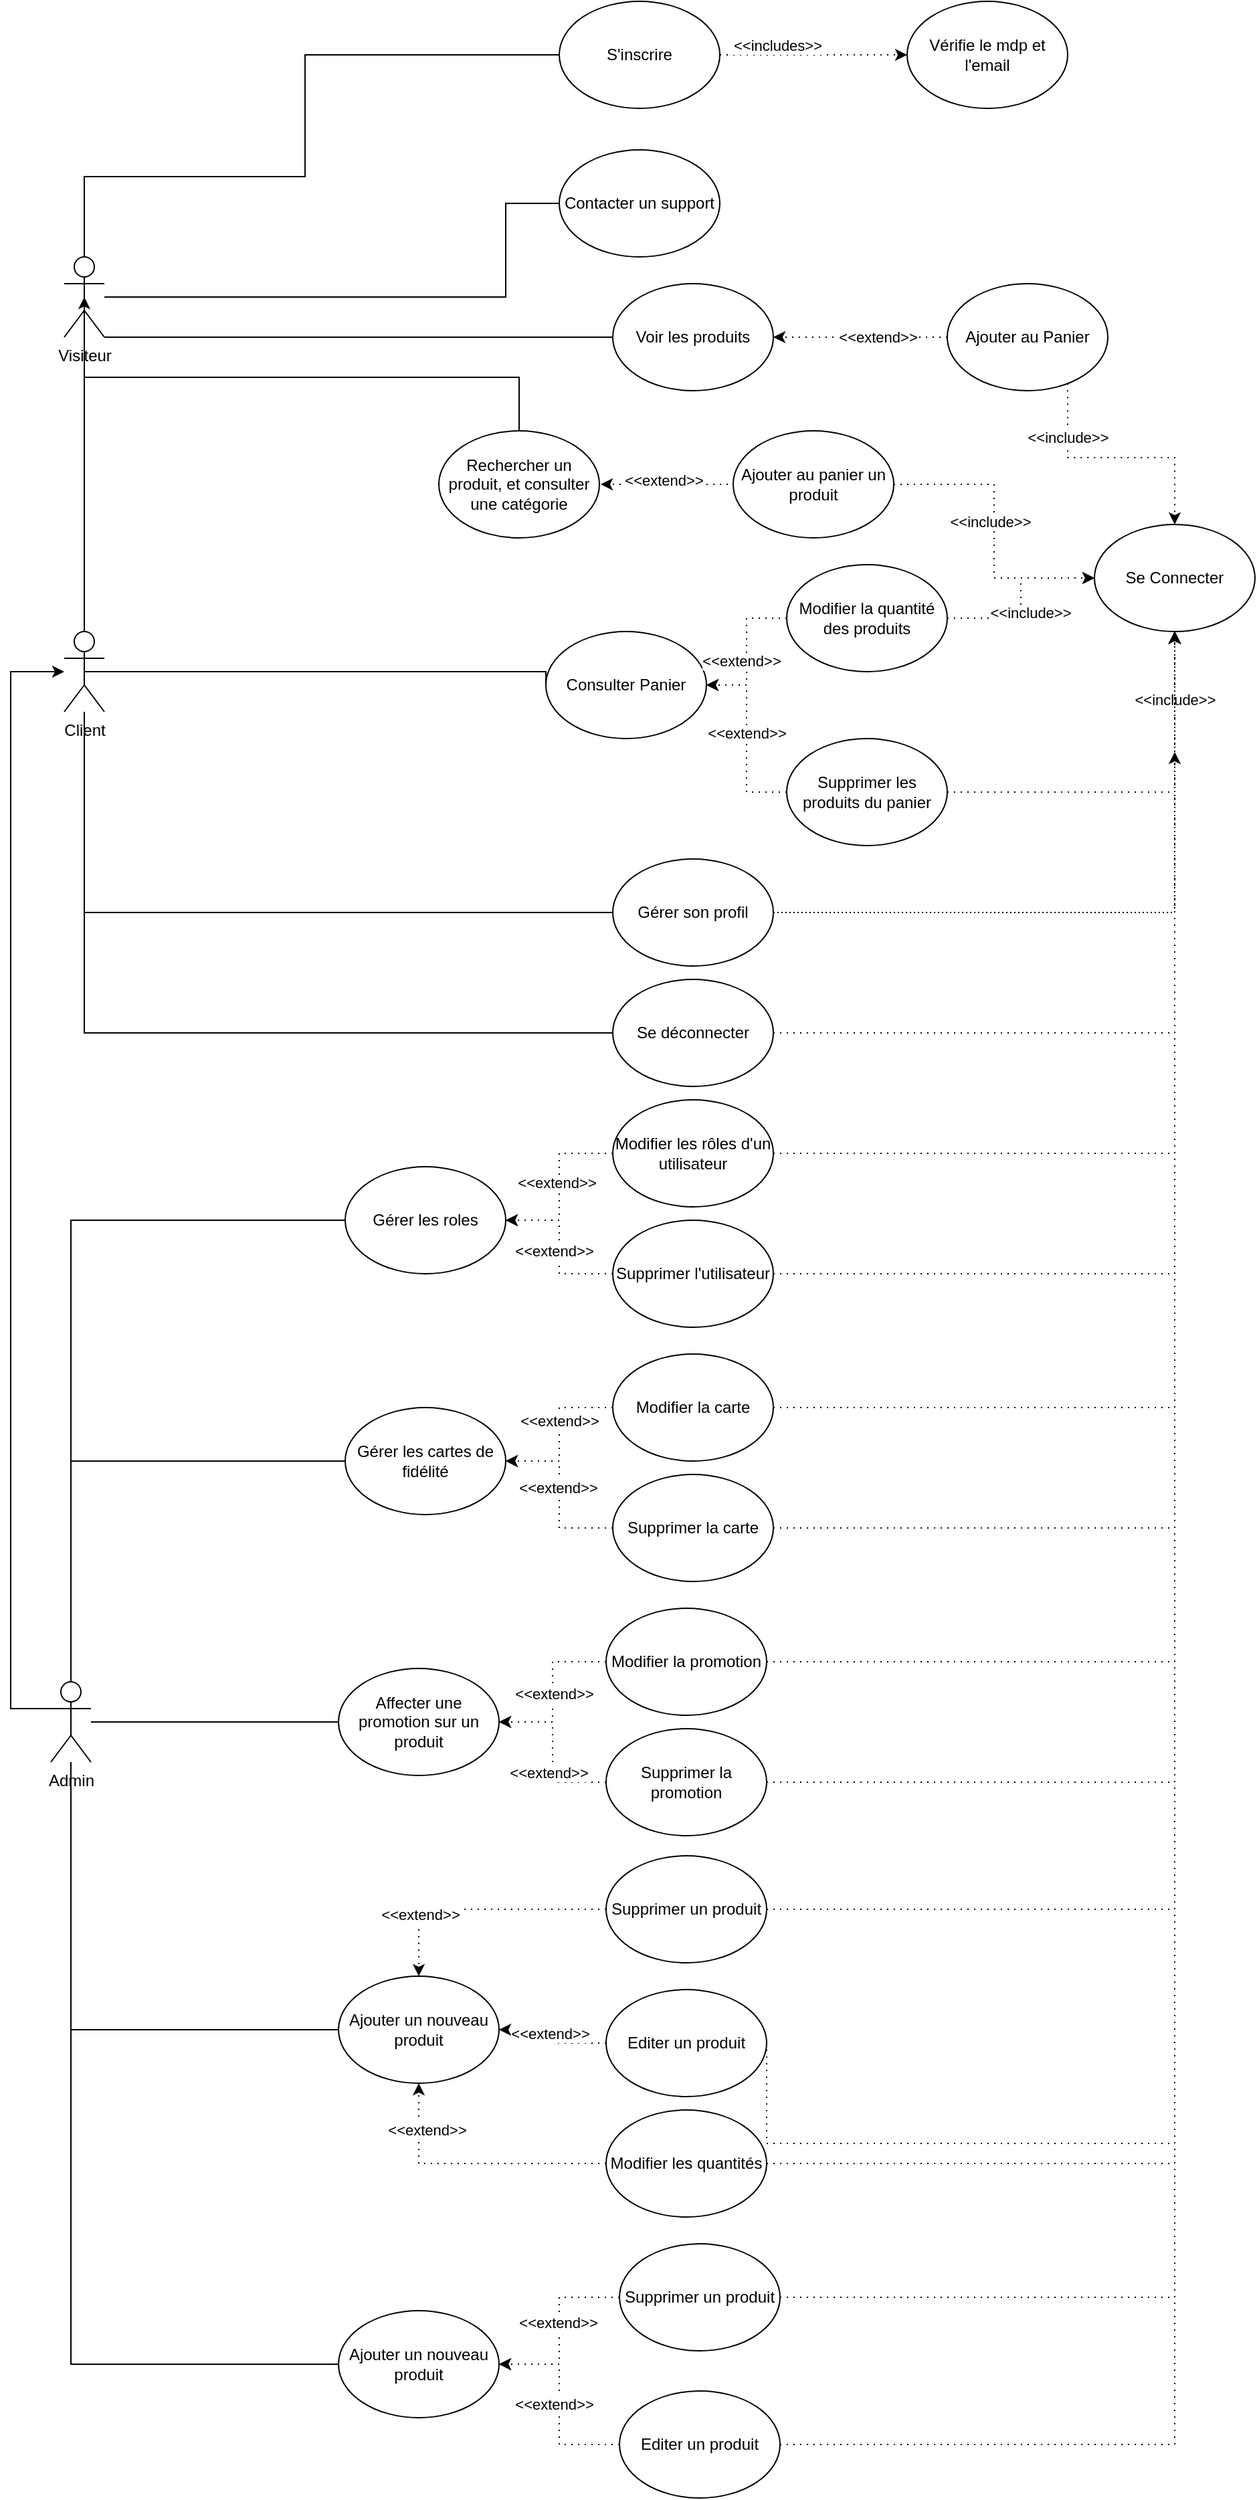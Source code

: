 <mxfile version="24.2.5" type="device">
  <diagram name="Page-1" id="Z8orhRkLqQDL-UpB7b5L">
    <mxGraphModel dx="1932" dy="654" grid="1" gridSize="10" guides="1" tooltips="1" connect="1" arrows="1" fold="1" page="1" pageScale="1" pageWidth="827" pageHeight="1169" math="0" shadow="0">
      <root>
        <mxCell id="0" />
        <mxCell id="1" parent="0" />
        <mxCell id="498raTtvgvxk05nXlv2o-9" style="edgeStyle=orthogonalEdgeStyle;rounded=0;orthogonalLoop=1;jettySize=auto;html=1;endArrow=none;endFill=0;" parent="1" source="498raTtvgvxk05nXlv2o-1" target="498raTtvgvxk05nXlv2o-8" edge="1">
          <mxGeometry relative="1" as="geometry">
            <Array as="points">
              <mxPoint x="-565" y="1220" />
              <mxPoint x="-400" y="1220" />
              <mxPoint x="-400" y="1129" />
            </Array>
          </mxGeometry>
        </mxCell>
        <mxCell id="498raTtvgvxk05nXlv2o-29" style="edgeStyle=orthogonalEdgeStyle;rounded=0;orthogonalLoop=1;jettySize=auto;html=1;endArrow=none;endFill=0;" parent="1" source="498raTtvgvxk05nXlv2o-1" target="498raTtvgvxk05nXlv2o-2" edge="1">
          <mxGeometry relative="1" as="geometry">
            <Array as="points">
              <mxPoint x="-220" y="1340" />
            </Array>
          </mxGeometry>
        </mxCell>
        <mxCell id="498raTtvgvxk05nXlv2o-36" style="edgeStyle=orthogonalEdgeStyle;rounded=0;orthogonalLoop=1;jettySize=auto;html=1;endArrow=none;endFill=0;" parent="1" source="498raTtvgvxk05nXlv2o-1" target="498raTtvgvxk05nXlv2o-35" edge="1">
          <mxGeometry relative="1" as="geometry">
            <Array as="points">
              <mxPoint x="-250" y="1310" />
            </Array>
          </mxGeometry>
        </mxCell>
        <mxCell id="-UA8gY6OwrsVHWMVVN74-12" style="edgeStyle=orthogonalEdgeStyle;rounded=0;orthogonalLoop=1;jettySize=auto;html=1;endArrow=none;endFill=0;exitX=0.5;exitY=0.5;exitDx=0;exitDy=0;exitPerimeter=0;entryX=0;entryY=0.5;entryDx=0;entryDy=0;" parent="1" source="498raTtvgvxk05nXlv2o-3" target="498raTtvgvxk05nXlv2o-6" edge="1">
          <mxGeometry relative="1" as="geometry">
            <mxPoint x="-525.16" y="1430" as="sourcePoint" />
            <mxPoint x="-114.846" y="1490" as="targetPoint" />
            <Array as="points">
              <mxPoint x="-220" y="1590" />
            </Array>
          </mxGeometry>
        </mxCell>
        <mxCell id="-UA8gY6OwrsVHWMVVN74-108" style="edgeStyle=orthogonalEdgeStyle;rounded=0;orthogonalLoop=1;jettySize=auto;html=1;endArrow=none;endFill=0;" parent="1" source="498raTtvgvxk05nXlv2o-1" target="-UA8gY6OwrsVHWMVVN74-78" edge="1">
          <mxGeometry relative="1" as="geometry">
            <Array as="points">
              <mxPoint x="-565" y="1370" />
              <mxPoint x="-240" y="1370" />
            </Array>
          </mxGeometry>
        </mxCell>
        <mxCell id="498raTtvgvxk05nXlv2o-1" value="Visiteur&lt;div&gt;&lt;br&gt;&lt;/div&gt;" style="shape=umlActor;verticalLabelPosition=bottom;verticalAlign=top;html=1;outlineConnect=0;" parent="1" vertex="1">
          <mxGeometry x="-580" y="1280" width="30" height="60" as="geometry" />
        </mxCell>
        <mxCell id="498raTtvgvxk05nXlv2o-2" value="Voir les produits" style="ellipse;whiteSpace=wrap;html=1;" parent="1" vertex="1">
          <mxGeometry x="-170" y="1300" width="120" height="80" as="geometry" />
        </mxCell>
        <mxCell id="498raTtvgvxk05nXlv2o-20" style="edgeStyle=orthogonalEdgeStyle;rounded=0;orthogonalLoop=1;jettySize=auto;html=1;endArrow=none;endFill=0;" parent="1" source="498raTtvgvxk05nXlv2o-3" target="498raTtvgvxk05nXlv2o-19" edge="1">
          <mxGeometry relative="1" as="geometry">
            <Array as="points">
              <mxPoint x="-565" y="1770" />
            </Array>
          </mxGeometry>
        </mxCell>
        <mxCell id="498raTtvgvxk05nXlv2o-3" value="Client&lt;div&gt;&lt;br&gt;&lt;/div&gt;" style="shape=umlActor;verticalLabelPosition=bottom;verticalAlign=top;html=1;outlineConnect=0;" parent="1" vertex="1">
          <mxGeometry x="-580" y="1560" width="30" height="60" as="geometry" />
        </mxCell>
        <mxCell id="498raTtvgvxk05nXlv2o-6" value="Consulter Panier" style="ellipse;whiteSpace=wrap;html=1;" parent="1" vertex="1">
          <mxGeometry x="-220" y="1560" width="120" height="80" as="geometry" />
        </mxCell>
        <mxCell id="-UA8gY6OwrsVHWMVVN74-88" style="edgeStyle=orthogonalEdgeStyle;rounded=0;orthogonalLoop=1;jettySize=auto;html=1;dashed=1;dashPattern=1 4;" parent="1" source="498raTtvgvxk05nXlv2o-8" target="-UA8gY6OwrsVHWMVVN74-84" edge="1">
          <mxGeometry relative="1" as="geometry" />
        </mxCell>
        <mxCell id="-UA8gY6OwrsVHWMVVN74-89" value="&amp;lt;&amp;lt;includes&amp;gt;&amp;gt;" style="edgeLabel;html=1;align=center;verticalAlign=middle;resizable=0;points=[];" parent="-UA8gY6OwrsVHWMVVN74-88" vertex="1" connectable="0">
          <mxGeometry x="-0.378" y="8" relative="1" as="geometry">
            <mxPoint x="-1" y="1" as="offset" />
          </mxGeometry>
        </mxCell>
        <mxCell id="498raTtvgvxk05nXlv2o-8" value="S&#39;inscrire" style="ellipse;whiteSpace=wrap;html=1;" parent="1" vertex="1">
          <mxGeometry x="-210" y="1089" width="120" height="80" as="geometry" />
        </mxCell>
        <mxCell id="498raTtvgvxk05nXlv2o-16" style="edgeStyle=orthogonalEdgeStyle;rounded=0;orthogonalLoop=1;jettySize=auto;html=1;dashed=1;dashPattern=1 4;exitX=1;exitY=0.5;exitDx=0;exitDy=0;" parent="1" source="-UA8gY6OwrsVHWMVVN74-45" edge="1">
          <mxGeometry relative="1" as="geometry">
            <mxPoint x="-60" y="2840" as="sourcePoint" />
            <Array as="points">
              <mxPoint x="250" y="2690" />
            </Array>
            <mxPoint x="250" y="1650" as="targetPoint" />
          </mxGeometry>
        </mxCell>
        <mxCell id="498raTtvgvxk05nXlv2o-17" value="&amp;lt;&amp;lt;include&amp;gt;&amp;gt;" style="edgeLabel;html=1;align=center;verticalAlign=middle;resizable=0;points=[];" parent="498raTtvgvxk05nXlv2o-16" vertex="1" connectable="0">
          <mxGeometry x="-0.332" y="-1" relative="1" as="geometry">
            <mxPoint x="-1" y="-985" as="offset" />
          </mxGeometry>
        </mxCell>
        <mxCell id="498raTtvgvxk05nXlv2o-13" value="Se Connecter" style="ellipse;whiteSpace=wrap;html=1;" parent="1" vertex="1">
          <mxGeometry x="190" y="1480" width="120" height="80" as="geometry" />
        </mxCell>
        <mxCell id="-UA8gY6OwrsVHWMVVN74-16" style="edgeStyle=orthogonalEdgeStyle;rounded=0;orthogonalLoop=1;jettySize=auto;html=1;dashed=1;dashPattern=1 2;" parent="1" source="498raTtvgvxk05nXlv2o-19" target="498raTtvgvxk05nXlv2o-13" edge="1">
          <mxGeometry relative="1" as="geometry" />
        </mxCell>
        <mxCell id="498raTtvgvxk05nXlv2o-19" value="Gérer son profil" style="ellipse;whiteSpace=wrap;html=1;" parent="1" vertex="1">
          <mxGeometry x="-170" y="1730" width="120" height="80" as="geometry" />
        </mxCell>
        <mxCell id="498raTtvgvxk05nXlv2o-25" style="edgeStyle=orthogonalEdgeStyle;rounded=0;orthogonalLoop=1;jettySize=auto;html=1;dashed=1;dashPattern=1 4;" parent="1" source="498raTtvgvxk05nXlv2o-24" target="498raTtvgvxk05nXlv2o-2" edge="1">
          <mxGeometry relative="1" as="geometry" />
        </mxCell>
        <mxCell id="498raTtvgvxk05nXlv2o-26" value="&amp;lt;&amp;lt;extend&amp;gt;&amp;gt;" style="edgeLabel;html=1;align=center;verticalAlign=middle;resizable=0;points=[];" parent="498raTtvgvxk05nXlv2o-25" vertex="1" connectable="0">
          <mxGeometry x="-0.36" y="-2" relative="1" as="geometry">
            <mxPoint x="-11" y="2" as="offset" />
          </mxGeometry>
        </mxCell>
        <mxCell id="-UA8gY6OwrsVHWMVVN74-66" style="edgeStyle=orthogonalEdgeStyle;rounded=0;orthogonalLoop=1;jettySize=auto;html=1;dashed=1;dashPattern=1 4;" parent="1" source="498raTtvgvxk05nXlv2o-24" target="498raTtvgvxk05nXlv2o-13" edge="1">
          <mxGeometry relative="1" as="geometry">
            <Array as="points">
              <mxPoint x="170" y="1430" />
              <mxPoint x="250" y="1430" />
            </Array>
          </mxGeometry>
        </mxCell>
        <mxCell id="-UA8gY6OwrsVHWMVVN74-67" value="&amp;lt;&amp;lt;include&amp;gt;&amp;gt;" style="edgeLabel;html=1;align=center;verticalAlign=middle;resizable=0;points=[];" parent="-UA8gY6OwrsVHWMVVN74-66" vertex="1" connectable="0">
          <mxGeometry x="-0.577" relative="1" as="geometry">
            <mxPoint y="1" as="offset" />
          </mxGeometry>
        </mxCell>
        <mxCell id="498raTtvgvxk05nXlv2o-24" value="Ajouter au Panier" style="ellipse;whiteSpace=wrap;html=1;" parent="1" vertex="1">
          <mxGeometry x="80" y="1300" width="120" height="80" as="geometry" />
        </mxCell>
        <mxCell id="-UA8gY6OwrsVHWMVVN74-41" style="edgeStyle=orthogonalEdgeStyle;rounded=0;orthogonalLoop=1;jettySize=auto;html=1;endArrow=none;endFill=0;" parent="1" source="498raTtvgvxk05nXlv2o-30" target="498raTtvgvxk05nXlv2o-10" edge="1">
          <mxGeometry relative="1" as="geometry" />
        </mxCell>
        <mxCell id="498raTtvgvxk05nXlv2o-30" value="Ajouter un nouveau produit" style="ellipse;whiteSpace=wrap;html=1;" parent="1" vertex="1">
          <mxGeometry x="-375" y="2815" width="120" height="80" as="geometry" />
        </mxCell>
        <mxCell id="498raTtvgvxk05nXlv2o-35" value="Contacter un support" style="ellipse;whiteSpace=wrap;html=1;" parent="1" vertex="1">
          <mxGeometry x="-210" y="1200" width="120" height="80" as="geometry" />
        </mxCell>
        <mxCell id="-UA8gY6OwrsVHWMVVN74-4" value="Gérer les roles" style="ellipse;whiteSpace=wrap;html=1;" parent="1" vertex="1">
          <mxGeometry x="-370" y="1960" width="120" height="80" as="geometry" />
        </mxCell>
        <mxCell id="-UA8gY6OwrsVHWMVVN74-26" style="edgeStyle=orthogonalEdgeStyle;rounded=0;orthogonalLoop=1;jettySize=auto;html=1;entryX=0.5;entryY=0.5;entryDx=0;entryDy=0;entryPerimeter=0;" parent="1" source="498raTtvgvxk05nXlv2o-3" target="498raTtvgvxk05nXlv2o-1" edge="1">
          <mxGeometry relative="1" as="geometry" />
        </mxCell>
        <mxCell id="-UA8gY6OwrsVHWMVVN74-30" style="edgeStyle=orthogonalEdgeStyle;rounded=0;orthogonalLoop=1;jettySize=auto;html=1;dashed=1;dashPattern=1 4;" parent="1" source="-UA8gY6OwrsVHWMVVN74-28" target="498raTtvgvxk05nXlv2o-6" edge="1">
          <mxGeometry relative="1" as="geometry" />
        </mxCell>
        <mxCell id="-UA8gY6OwrsVHWMVVN74-32" value="&amp;lt;&amp;lt;extend&amp;gt;&amp;gt;" style="edgeLabel;html=1;align=center;verticalAlign=middle;resizable=0;points=[];" parent="-UA8gY6OwrsVHWMVVN74-30" vertex="1" connectable="0">
          <mxGeometry x="0.054" relative="1" as="geometry">
            <mxPoint as="offset" />
          </mxGeometry>
        </mxCell>
        <mxCell id="-UA8gY6OwrsVHWMVVN74-68" style="edgeStyle=orthogonalEdgeStyle;rounded=0;orthogonalLoop=1;jettySize=auto;html=1;dashed=1;dashPattern=1 4;" parent="1" source="-UA8gY6OwrsVHWMVVN74-28" target="498raTtvgvxk05nXlv2o-13" edge="1">
          <mxGeometry relative="1" as="geometry" />
        </mxCell>
        <mxCell id="-UA8gY6OwrsVHWMVVN74-28" value="Supprimer les produits du panier" style="ellipse;whiteSpace=wrap;html=1;" parent="1" vertex="1">
          <mxGeometry x="-40" y="1640" width="120" height="80" as="geometry" />
        </mxCell>
        <mxCell id="-UA8gY6OwrsVHWMVVN74-31" style="edgeStyle=orthogonalEdgeStyle;rounded=0;orthogonalLoop=1;jettySize=auto;html=1;dashed=1;dashPattern=1 4;" parent="1" source="-UA8gY6OwrsVHWMVVN74-29" target="498raTtvgvxk05nXlv2o-6" edge="1">
          <mxGeometry relative="1" as="geometry" />
        </mxCell>
        <mxCell id="-UA8gY6OwrsVHWMVVN74-33" value="&amp;lt;&amp;lt;extend&amp;gt;&amp;gt;" style="edgeLabel;html=1;align=center;verticalAlign=middle;resizable=0;points=[];" parent="-UA8gY6OwrsVHWMVVN74-31" vertex="1" connectable="0">
          <mxGeometry x="0.125" y="-4" relative="1" as="geometry">
            <mxPoint as="offset" />
          </mxGeometry>
        </mxCell>
        <mxCell id="-UA8gY6OwrsVHWMVVN74-69" value="" style="edgeStyle=orthogonalEdgeStyle;rounded=0;orthogonalLoop=1;jettySize=auto;html=1;dashed=1;dashPattern=1 4;" parent="1" source="-UA8gY6OwrsVHWMVVN74-29" target="498raTtvgvxk05nXlv2o-13" edge="1">
          <mxGeometry relative="1" as="geometry" />
        </mxCell>
        <mxCell id="-UA8gY6OwrsVHWMVVN74-70" value="&amp;lt;&amp;lt;include&amp;gt;&amp;gt;" style="edgeLabel;html=1;align=center;verticalAlign=middle;resizable=0;points=[];" parent="-UA8gY6OwrsVHWMVVN74-69" vertex="1" connectable="0">
          <mxGeometry x="-0.153" y="-7" relative="1" as="geometry">
            <mxPoint as="offset" />
          </mxGeometry>
        </mxCell>
        <mxCell id="-UA8gY6OwrsVHWMVVN74-29" value="Modifier la quantité des produits" style="ellipse;whiteSpace=wrap;html=1;" parent="1" vertex="1">
          <mxGeometry x="-40" y="1510" width="120" height="80" as="geometry" />
        </mxCell>
        <mxCell id="-UA8gY6OwrsVHWMVVN74-36" style="edgeStyle=orthogonalEdgeStyle;rounded=0;orthogonalLoop=1;jettySize=auto;html=1;endArrow=none;endFill=0;" parent="1" source="-UA8gY6OwrsVHWMVVN74-34" target="498raTtvgvxk05nXlv2o-3" edge="1">
          <mxGeometry relative="1" as="geometry" />
        </mxCell>
        <mxCell id="-UA8gY6OwrsVHWMVVN74-37" style="edgeStyle=orthogonalEdgeStyle;rounded=0;orthogonalLoop=1;jettySize=auto;html=1;dashed=1;dashPattern=1 4;" parent="1" source="-UA8gY6OwrsVHWMVVN74-34" target="498raTtvgvxk05nXlv2o-13" edge="1">
          <mxGeometry relative="1" as="geometry" />
        </mxCell>
        <mxCell id="-UA8gY6OwrsVHWMVVN74-34" value="Se déconnecter" style="ellipse;whiteSpace=wrap;html=1;" parent="1" vertex="1">
          <mxGeometry x="-170" y="1820" width="120" height="80" as="geometry" />
        </mxCell>
        <mxCell id="-UA8gY6OwrsVHWMVVN74-43" style="edgeStyle=orthogonalEdgeStyle;rounded=0;orthogonalLoop=1;jettySize=auto;html=1;endArrow=none;endFill=0;" parent="1" source="-UA8gY6OwrsVHWMVVN74-42" target="498raTtvgvxk05nXlv2o-10" edge="1">
          <mxGeometry relative="1" as="geometry" />
        </mxCell>
        <mxCell id="-UA8gY6OwrsVHWMVVN74-42" value="Ajouter un nouveau produit" style="ellipse;whiteSpace=wrap;html=1;" parent="1" vertex="1">
          <mxGeometry x="-375" y="2565" width="120" height="80" as="geometry" />
        </mxCell>
        <mxCell id="-UA8gY6OwrsVHWMVVN74-46" style="edgeStyle=orthogonalEdgeStyle;rounded=0;orthogonalLoop=1;jettySize=auto;html=1;endArrow=classic;endFill=1;dashed=1;dashPattern=1 4;" parent="1" source="-UA8gY6OwrsVHWMVVN74-45" target="-UA8gY6OwrsVHWMVVN74-42" edge="1">
          <mxGeometry relative="1" as="geometry" />
        </mxCell>
        <mxCell id="-UA8gY6OwrsVHWMVVN74-50" value="&amp;lt;&amp;lt;extend&amp;gt;&amp;gt;" style="edgeLabel;html=1;align=center;verticalAlign=middle;resizable=0;points=[];" parent="-UA8gY6OwrsVHWMVVN74-46" vertex="1" connectable="0">
          <mxGeometry x="0.044" y="2" relative="1" as="geometry">
            <mxPoint as="offset" />
          </mxGeometry>
        </mxCell>
        <mxCell id="-UA8gY6OwrsVHWMVVN74-45" value="Editer un produit" style="ellipse;whiteSpace=wrap;html=1;" parent="1" vertex="1">
          <mxGeometry x="-175" y="2575" width="120" height="80" as="geometry" />
        </mxCell>
        <mxCell id="-UA8gY6OwrsVHWMVVN74-52" style="edgeStyle=orthogonalEdgeStyle;rounded=0;orthogonalLoop=1;jettySize=auto;html=1;dashed=1;dashPattern=1 4;" parent="1" source="-UA8gY6OwrsVHWMVVN74-51" target="-UA8gY6OwrsVHWMVVN74-42" edge="1">
          <mxGeometry relative="1" as="geometry" />
        </mxCell>
        <mxCell id="-UA8gY6OwrsVHWMVVN74-53" value="&amp;lt;&amp;lt;extend&amp;gt;&amp;gt;" style="edgeLabel;html=1;align=center;verticalAlign=middle;resizable=0;points=[];" parent="-UA8gY6OwrsVHWMVVN74-52" vertex="1" connectable="0">
          <mxGeometry x="0.509" y="1" relative="1" as="geometry">
            <mxPoint as="offset" />
          </mxGeometry>
        </mxCell>
        <mxCell id="-UA8gY6OwrsVHWMVVN74-82" style="edgeStyle=orthogonalEdgeStyle;rounded=0;orthogonalLoop=1;jettySize=auto;html=1;dashed=1;dashPattern=1 4;" parent="1" source="-UA8gY6OwrsVHWMVVN74-51" target="498raTtvgvxk05nXlv2o-13" edge="1">
          <mxGeometry relative="1" as="geometry" />
        </mxCell>
        <mxCell id="-UA8gY6OwrsVHWMVVN74-51" value="Supprimer un produit" style="ellipse;whiteSpace=wrap;html=1;" parent="1" vertex="1">
          <mxGeometry x="-175" y="2475" width="120" height="80" as="geometry" />
        </mxCell>
        <mxCell id="-UA8gY6OwrsVHWMVVN74-65" style="edgeStyle=orthogonalEdgeStyle;rounded=0;orthogonalLoop=1;jettySize=auto;html=1;dashed=1;dashPattern=1 4;" parent="1" source="-UA8gY6OwrsVHWMVVN74-57" target="498raTtvgvxk05nXlv2o-30" edge="1">
          <mxGeometry relative="1" as="geometry" />
        </mxCell>
        <mxCell id="-UA8gY6OwrsVHWMVVN74-92" value="&amp;lt;&amp;lt;extend&amp;gt;&amp;gt;" style="edgeLabel;html=1;align=center;verticalAlign=middle;resizable=0;points=[];" parent="-UA8gY6OwrsVHWMVVN74-65" vertex="1" connectable="0">
          <mxGeometry x="0.542" y="3" relative="1" as="geometry">
            <mxPoint x="6" y="27" as="offset" />
          </mxGeometry>
        </mxCell>
        <mxCell id="-UA8gY6OwrsVHWMVVN74-77" style="edgeStyle=orthogonalEdgeStyle;rounded=0;orthogonalLoop=1;jettySize=auto;html=1;dashed=1;dashPattern=1 4;" parent="1" source="-UA8gY6OwrsVHWMVVN74-57" target="498raTtvgvxk05nXlv2o-13" edge="1">
          <mxGeometry relative="1" as="geometry" />
        </mxCell>
        <mxCell id="-UA8gY6OwrsVHWMVVN74-57" value="Editer un produit" style="ellipse;whiteSpace=wrap;html=1;" parent="1" vertex="1">
          <mxGeometry x="-165" y="2875" width="120" height="80" as="geometry" />
        </mxCell>
        <mxCell id="-UA8gY6OwrsVHWMVVN74-64" style="edgeStyle=orthogonalEdgeStyle;rounded=0;orthogonalLoop=1;jettySize=auto;html=1;dashed=1;dashPattern=1 4;" parent="1" source="-UA8gY6OwrsVHWMVVN74-58" target="498raTtvgvxk05nXlv2o-30" edge="1">
          <mxGeometry relative="1" as="geometry" />
        </mxCell>
        <mxCell id="-UA8gY6OwrsVHWMVVN74-91" value="&amp;lt;&amp;lt;extend&amp;gt;&amp;gt;" style="edgeLabel;html=1;align=center;verticalAlign=middle;resizable=0;points=[];" parent="-UA8gY6OwrsVHWMVVN74-64" vertex="1" connectable="0">
          <mxGeometry x="-0.079" y="-1" relative="1" as="geometry">
            <mxPoint y="-1" as="offset" />
          </mxGeometry>
        </mxCell>
        <mxCell id="-UA8gY6OwrsVHWMVVN74-75" style="edgeStyle=orthogonalEdgeStyle;rounded=0;orthogonalLoop=1;jettySize=auto;html=1;dashed=1;dashPattern=1 4;" parent="1" source="-UA8gY6OwrsVHWMVVN74-58" target="498raTtvgvxk05nXlv2o-13" edge="1">
          <mxGeometry relative="1" as="geometry" />
        </mxCell>
        <mxCell id="-UA8gY6OwrsVHWMVVN74-58" value="Supprimer un produit" style="ellipse;whiteSpace=wrap;html=1;" parent="1" vertex="1">
          <mxGeometry x="-165" y="2765" width="120" height="80" as="geometry" />
        </mxCell>
        <mxCell id="-UA8gY6OwrsVHWMVVN74-61" style="edgeStyle=orthogonalEdgeStyle;rounded=0;orthogonalLoop=1;jettySize=auto;html=1;endArrow=classic;endFill=1;dashed=1;dashPattern=1 4;" parent="1" source="-UA8gY6OwrsVHWMVVN74-59" target="-UA8gY6OwrsVHWMVVN74-42" edge="1">
          <mxGeometry relative="1" as="geometry" />
        </mxCell>
        <mxCell id="-UA8gY6OwrsVHWMVVN74-62" value="&amp;lt;&amp;lt;extend&amp;gt;&amp;gt;" style="edgeLabel;html=1;align=center;verticalAlign=middle;resizable=0;points=[];" parent="-UA8gY6OwrsVHWMVVN74-61" vertex="1" connectable="0">
          <mxGeometry x="-0.165" y="8" relative="1" as="geometry">
            <mxPoint x="-51" y="-33" as="offset" />
          </mxGeometry>
        </mxCell>
        <mxCell id="-UA8gY6OwrsVHWMVVN74-74" style="edgeStyle=orthogonalEdgeStyle;rounded=0;orthogonalLoop=1;jettySize=auto;html=1;dashed=1;dashPattern=1 4;" parent="1" source="-UA8gY6OwrsVHWMVVN74-59" target="498raTtvgvxk05nXlv2o-13" edge="1">
          <mxGeometry relative="1" as="geometry" />
        </mxCell>
        <mxCell id="-UA8gY6OwrsVHWMVVN74-59" value="Modifier les quantités" style="ellipse;whiteSpace=wrap;html=1;" parent="1" vertex="1">
          <mxGeometry x="-175" y="2665" width="120" height="80" as="geometry" />
        </mxCell>
        <mxCell id="-UA8gY6OwrsVHWMVVN74-78" value="Rechercher un produit, et consulter une catégorie" style="ellipse;whiteSpace=wrap;html=1;" parent="1" vertex="1">
          <mxGeometry x="-300" y="1410" width="120" height="80" as="geometry" />
        </mxCell>
        <mxCell id="-UA8gY6OwrsVHWMVVN74-83" style="edgeStyle=orthogonalEdgeStyle;rounded=0;orthogonalLoop=1;jettySize=auto;html=1;endArrow=none;endFill=0;" parent="1" source="-UA8gY6OwrsVHWMVVN74-81" target="498raTtvgvxk05nXlv2o-10" edge="1">
          <mxGeometry relative="1" as="geometry" />
        </mxCell>
        <mxCell id="-UA8gY6OwrsVHWMVVN74-81" value="Affecter une promotion sur un produit" style="ellipse;whiteSpace=wrap;html=1;" parent="1" vertex="1">
          <mxGeometry x="-375" y="2335" width="120" height="80" as="geometry" />
        </mxCell>
        <mxCell id="-UA8gY6OwrsVHWMVVN74-84" value="Vérifie le mdp et l&#39;email" style="ellipse;whiteSpace=wrap;html=1;" parent="1" vertex="1">
          <mxGeometry x="50" y="1089" width="120" height="80" as="geometry" />
        </mxCell>
        <mxCell id="-UA8gY6OwrsVHWMVVN74-97" style="edgeStyle=orthogonalEdgeStyle;rounded=0;orthogonalLoop=1;jettySize=auto;html=1;dashed=1;dashPattern=1 4;" parent="1" source="-UA8gY6OwrsVHWMVVN74-94" target="-UA8gY6OwrsVHWMVVN74-81" edge="1">
          <mxGeometry relative="1" as="geometry" />
        </mxCell>
        <mxCell id="-UA8gY6OwrsVHWMVVN74-104" value="&amp;lt;&amp;lt;extend&amp;gt;&amp;gt;" style="edgeLabel;html=1;align=center;verticalAlign=middle;resizable=0;points=[];" parent="-UA8gY6OwrsVHWMVVN74-97" vertex="1" connectable="0">
          <mxGeometry x="0.023" relative="1" as="geometry">
            <mxPoint x="1" as="offset" />
          </mxGeometry>
        </mxCell>
        <mxCell id="-UA8gY6OwrsVHWMVVN74-100" style="edgeStyle=orthogonalEdgeStyle;rounded=0;orthogonalLoop=1;jettySize=auto;html=1;dashed=1;dashPattern=1 4;" parent="1" source="-UA8gY6OwrsVHWMVVN74-94" target="498raTtvgvxk05nXlv2o-13" edge="1">
          <mxGeometry relative="1" as="geometry" />
        </mxCell>
        <mxCell id="-UA8gY6OwrsVHWMVVN74-94" value="Modifier la promotion" style="ellipse;whiteSpace=wrap;html=1;" parent="1" vertex="1">
          <mxGeometry x="-175" y="2290" width="120" height="80" as="geometry" />
        </mxCell>
        <mxCell id="-UA8gY6OwrsVHWMVVN74-96" style="edgeStyle=orthogonalEdgeStyle;rounded=0;orthogonalLoop=1;jettySize=auto;html=1;dashed=1;dashPattern=1 4;" parent="1" source="-UA8gY6OwrsVHWMVVN74-95" target="-UA8gY6OwrsVHWMVVN74-81" edge="1">
          <mxGeometry relative="1" as="geometry" />
        </mxCell>
        <mxCell id="-UA8gY6OwrsVHWMVVN74-103" value="&amp;lt;&amp;lt;extend&amp;gt;&amp;gt;" style="edgeLabel;html=1;align=center;verticalAlign=middle;resizable=0;points=[];" parent="-UA8gY6OwrsVHWMVVN74-96" vertex="1" connectable="0">
          <mxGeometry x="-0.246" y="4" relative="1" as="geometry">
            <mxPoint x="1" as="offset" />
          </mxGeometry>
        </mxCell>
        <mxCell id="-UA8gY6OwrsVHWMVVN74-101" style="edgeStyle=orthogonalEdgeStyle;rounded=0;orthogonalLoop=1;jettySize=auto;html=1;dashed=1;dashPattern=1 4;" parent="1" source="-UA8gY6OwrsVHWMVVN74-95" target="498raTtvgvxk05nXlv2o-13" edge="1">
          <mxGeometry relative="1" as="geometry" />
        </mxCell>
        <mxCell id="-UA8gY6OwrsVHWMVVN74-95" value="Supprimer la promotion" style="ellipse;whiteSpace=wrap;html=1;" parent="1" vertex="1">
          <mxGeometry x="-175" y="2380" width="120" height="80" as="geometry" />
        </mxCell>
        <mxCell id="-UA8gY6OwrsVHWMVVN74-111" style="edgeStyle=orthogonalEdgeStyle;rounded=0;orthogonalLoop=1;jettySize=auto;html=1;dashed=1;dashPattern=1 4;" parent="1" edge="1">
          <mxGeometry relative="1" as="geometry">
            <mxPoint x="-79" y="1450" as="sourcePoint" />
            <mxPoint x="-179" y="1450" as="targetPoint" />
          </mxGeometry>
        </mxCell>
        <mxCell id="-UA8gY6OwrsVHWMVVN74-114" value="&amp;lt;&amp;lt;extend&amp;gt;&amp;gt;" style="edgeLabel;html=1;align=center;verticalAlign=middle;resizable=0;points=[];" parent="-UA8gY6OwrsVHWMVVN74-111" vertex="1" connectable="0">
          <mxGeometry x="0.057" y="-3" relative="1" as="geometry">
            <mxPoint as="offset" />
          </mxGeometry>
        </mxCell>
        <mxCell id="-UA8gY6OwrsVHWMVVN74-112" style="edgeStyle=orthogonalEdgeStyle;rounded=0;orthogonalLoop=1;jettySize=auto;html=1;dashed=1;dashPattern=1 4;" parent="1" source="-UA8gY6OwrsVHWMVVN74-110" target="498raTtvgvxk05nXlv2o-13" edge="1">
          <mxGeometry relative="1" as="geometry" />
        </mxCell>
        <mxCell id="-UA8gY6OwrsVHWMVVN74-113" value="&amp;lt;&amp;lt;include&amp;gt;&amp;gt;" style="edgeLabel;html=1;align=center;verticalAlign=middle;resizable=0;points=[];" parent="-UA8gY6OwrsVHWMVVN74-112" vertex="1" connectable="0">
          <mxGeometry x="-0.065" y="-3" relative="1" as="geometry">
            <mxPoint as="offset" />
          </mxGeometry>
        </mxCell>
        <mxCell id="-UA8gY6OwrsVHWMVVN74-110" value="Ajouter au panier un produit" style="ellipse;whiteSpace=wrap;html=1;" parent="1" vertex="1">
          <mxGeometry x="-80" y="1410" width="120" height="80" as="geometry" />
        </mxCell>
        <mxCell id="t9fgjIvRduGsZDWsNybV-5" style="edgeStyle=orthogonalEdgeStyle;rounded=0;orthogonalLoop=1;jettySize=auto;html=1;dashed=1;dashPattern=1 4;" parent="1" source="t9fgjIvRduGsZDWsNybV-2" target="-UA8gY6OwrsVHWMVVN74-4" edge="1">
          <mxGeometry relative="1" as="geometry" />
        </mxCell>
        <mxCell id="t9fgjIvRduGsZDWsNybV-10" value="&amp;lt;&amp;lt;extend&amp;gt;&amp;gt;" style="edgeLabel;html=1;align=center;verticalAlign=middle;resizable=0;points=[];" parent="t9fgjIvRduGsZDWsNybV-5" vertex="1" connectable="0">
          <mxGeometry x="-0.054" y="-2" relative="1" as="geometry">
            <mxPoint as="offset" />
          </mxGeometry>
        </mxCell>
        <mxCell id="t9fgjIvRduGsZDWsNybV-12" style="edgeStyle=orthogonalEdgeStyle;rounded=0;orthogonalLoop=1;jettySize=auto;html=1;dashed=1;dashPattern=1 4;" parent="1" source="t9fgjIvRduGsZDWsNybV-2" target="498raTtvgvxk05nXlv2o-13" edge="1">
          <mxGeometry relative="1" as="geometry" />
        </mxCell>
        <mxCell id="t9fgjIvRduGsZDWsNybV-2" value="Modifier les rôles d&#39;un utilisateur" style="ellipse;whiteSpace=wrap;html=1;" parent="1" vertex="1">
          <mxGeometry x="-170" y="1910" width="120" height="80" as="geometry" />
        </mxCell>
        <mxCell id="t9fgjIvRduGsZDWsNybV-6" style="edgeStyle=orthogonalEdgeStyle;rounded=0;orthogonalLoop=1;jettySize=auto;html=1;dashed=1;dashPattern=1 4;" parent="1" source="t9fgjIvRduGsZDWsNybV-3" target="-UA8gY6OwrsVHWMVVN74-4" edge="1">
          <mxGeometry relative="1" as="geometry" />
        </mxCell>
        <mxCell id="t9fgjIvRduGsZDWsNybV-11" value="&amp;lt;&amp;lt;extend&amp;gt;&amp;gt;" style="edgeLabel;html=1;align=center;verticalAlign=middle;resizable=0;points=[];" parent="t9fgjIvRduGsZDWsNybV-6" vertex="1" connectable="0">
          <mxGeometry x="-0.043" y="4" relative="1" as="geometry">
            <mxPoint as="offset" />
          </mxGeometry>
        </mxCell>
        <mxCell id="t9fgjIvRduGsZDWsNybV-13" style="edgeStyle=orthogonalEdgeStyle;rounded=0;orthogonalLoop=1;jettySize=auto;html=1;dashed=1;dashPattern=1 4;" parent="1" source="t9fgjIvRduGsZDWsNybV-3" target="498raTtvgvxk05nXlv2o-13" edge="1">
          <mxGeometry relative="1" as="geometry" />
        </mxCell>
        <mxCell id="t9fgjIvRduGsZDWsNybV-3" value="Supprimer l&#39;utilisateur" style="ellipse;whiteSpace=wrap;html=1;" parent="1" vertex="1">
          <mxGeometry x="-170" y="2000" width="120" height="80" as="geometry" />
        </mxCell>
        <mxCell id="t9fgjIvRduGsZDWsNybV-16" style="edgeStyle=orthogonalEdgeStyle;rounded=0;orthogonalLoop=1;jettySize=auto;html=1;endArrow=none;endFill=0;" parent="1" source="t9fgjIvRduGsZDWsNybV-14" target="498raTtvgvxk05nXlv2o-10" edge="1">
          <mxGeometry relative="1" as="geometry" />
        </mxCell>
        <mxCell id="t9fgjIvRduGsZDWsNybV-14" value="Gérer les cartes de fidélité" style="ellipse;whiteSpace=wrap;html=1;" parent="1" vertex="1">
          <mxGeometry x="-370" y="2140" width="120" height="80" as="geometry" />
        </mxCell>
        <mxCell id="t9fgjIvRduGsZDWsNybV-24" style="edgeStyle=orthogonalEdgeStyle;rounded=0;orthogonalLoop=1;jettySize=auto;html=1;dashed=1;dashPattern=1 4;" parent="1" source="t9fgjIvRduGsZDWsNybV-21" target="t9fgjIvRduGsZDWsNybV-14" edge="1">
          <mxGeometry relative="1" as="geometry" />
        </mxCell>
        <mxCell id="t9fgjIvRduGsZDWsNybV-28" value="&amp;lt;&amp;lt;extend&amp;gt;&amp;gt;" style="edgeLabel;html=1;align=center;verticalAlign=middle;resizable=0;points=[];" parent="t9fgjIvRduGsZDWsNybV-24" vertex="1" connectable="0">
          <mxGeometry x="-0.179" relative="1" as="geometry">
            <mxPoint as="offset" />
          </mxGeometry>
        </mxCell>
        <mxCell id="t9fgjIvRduGsZDWsNybV-25" style="edgeStyle=orthogonalEdgeStyle;rounded=0;orthogonalLoop=1;jettySize=auto;html=1;dashed=1;dashPattern=1 4;" parent="1" source="t9fgjIvRduGsZDWsNybV-21" target="498raTtvgvxk05nXlv2o-13" edge="1">
          <mxGeometry relative="1" as="geometry" />
        </mxCell>
        <mxCell id="t9fgjIvRduGsZDWsNybV-21" value="Modifier la carte" style="ellipse;whiteSpace=wrap;html=1;" parent="1" vertex="1">
          <mxGeometry x="-170" y="2100" width="120" height="80" as="geometry" />
        </mxCell>
        <mxCell id="t9fgjIvRduGsZDWsNybV-23" style="edgeStyle=orthogonalEdgeStyle;rounded=0;orthogonalLoop=1;jettySize=auto;html=1;dashed=1;dashPattern=1 4;" parent="1" source="t9fgjIvRduGsZDWsNybV-22" target="t9fgjIvRduGsZDWsNybV-14" edge="1">
          <mxGeometry relative="1" as="geometry" />
        </mxCell>
        <mxCell id="t9fgjIvRduGsZDWsNybV-27" value="&amp;lt;&amp;lt;extend&amp;gt;&amp;gt;" style="edgeLabel;html=1;align=center;verticalAlign=middle;resizable=0;points=[];" parent="t9fgjIvRduGsZDWsNybV-23" vertex="1" connectable="0">
          <mxGeometry x="0.082" y="1" relative="1" as="geometry">
            <mxPoint as="offset" />
          </mxGeometry>
        </mxCell>
        <mxCell id="t9fgjIvRduGsZDWsNybV-26" style="edgeStyle=orthogonalEdgeStyle;rounded=0;orthogonalLoop=1;jettySize=auto;html=1;dashed=1;dashPattern=1 4;" parent="1" source="t9fgjIvRduGsZDWsNybV-22" target="498raTtvgvxk05nXlv2o-13" edge="1">
          <mxGeometry relative="1" as="geometry" />
        </mxCell>
        <mxCell id="t9fgjIvRduGsZDWsNybV-22" value="Supprimer la carte" style="ellipse;whiteSpace=wrap;html=1;" parent="1" vertex="1">
          <mxGeometry x="-170" y="2190" width="120" height="80" as="geometry" />
        </mxCell>
        <mxCell id="oJGrYYyAhyp2A_NsiEdY-1" value="" style="edgeStyle=orthogonalEdgeStyle;rounded=0;orthogonalLoop=1;jettySize=auto;html=1;endArrow=none;endFill=0;" parent="1" source="-UA8gY6OwrsVHWMVVN74-4" target="498raTtvgvxk05nXlv2o-10" edge="1">
          <mxGeometry relative="1" as="geometry">
            <mxPoint x="-555" y="2620" as="targetPoint" />
            <mxPoint x="-370" y="2000" as="sourcePoint" />
          </mxGeometry>
        </mxCell>
        <mxCell id="oJGrYYyAhyp2A_NsiEdY-2" style="edgeStyle=orthogonalEdgeStyle;rounded=0;orthogonalLoop=1;jettySize=auto;html=1;exitX=0;exitY=0.333;exitDx=0;exitDy=0;exitPerimeter=0;" parent="1" source="498raTtvgvxk05nXlv2o-10" target="498raTtvgvxk05nXlv2o-3" edge="1">
          <mxGeometry relative="1" as="geometry">
            <Array as="points">
              <mxPoint x="-620" y="2365" />
              <mxPoint x="-620" y="1590" />
            </Array>
          </mxGeometry>
        </mxCell>
        <mxCell id="498raTtvgvxk05nXlv2o-10" value="&lt;div&gt;Admin&lt;/div&gt;" style="shape=umlActor;verticalLabelPosition=bottom;verticalAlign=top;html=1;outlineConnect=0;" parent="1" vertex="1">
          <mxGeometry x="-590" y="2345" width="30" height="60" as="geometry" />
        </mxCell>
      </root>
    </mxGraphModel>
  </diagram>
</mxfile>
